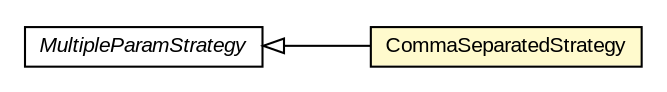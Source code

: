 #!/usr/local/bin/dot
#
# Class diagram 
# Generated by UMLGraph version R5_6-24-gf6e263 (http://www.umlgraph.org/)
#

digraph G {
	edge [fontname="arial",fontsize=10,labelfontname="arial",labelfontsize=10];
	node [fontname="arial",fontsize=10,shape=plaintext];
	nodesep=0.25;
	ranksep=0.5;
	rankdir=LR;
	// org.turbogwt.core.http.client.MultipleParamStrategy
	c2266 [label=<<table title="org.turbogwt.core.http.client.MultipleParamStrategy" border="0" cellborder="1" cellspacing="0" cellpadding="2" port="p" href="./MultipleParamStrategy.html">
		<tr><td><table border="0" cellspacing="0" cellpadding="1">
<tr><td align="center" balign="center"><font face="arial italic"> MultipleParamStrategy </font></td></tr>
		</table></td></tr>
		</table>>, URL="./MultipleParamStrategy.html", fontname="arial", fontcolor="black", fontsize=10.0];
	// org.turbogwt.core.http.client.MultipleParamStrategy.CommaSeparatedStrategy
	c2268 [label=<<table title="org.turbogwt.core.http.client.MultipleParamStrategy.CommaSeparatedStrategy" border="0" cellborder="1" cellspacing="0" cellpadding="2" port="p" bgcolor="lemonChiffon" href="./MultipleParamStrategy.CommaSeparatedStrategy.html">
		<tr><td><table border="0" cellspacing="0" cellpadding="1">
<tr><td align="center" balign="center"> CommaSeparatedStrategy </td></tr>
		</table></td></tr>
		</table>>, URL="./MultipleParamStrategy.CommaSeparatedStrategy.html", fontname="arial", fontcolor="black", fontsize=10.0];
	//org.turbogwt.core.http.client.MultipleParamStrategy.CommaSeparatedStrategy extends org.turbogwt.core.http.client.MultipleParamStrategy
	c2266:p -> c2268:p [dir=back,arrowtail=empty];
}

